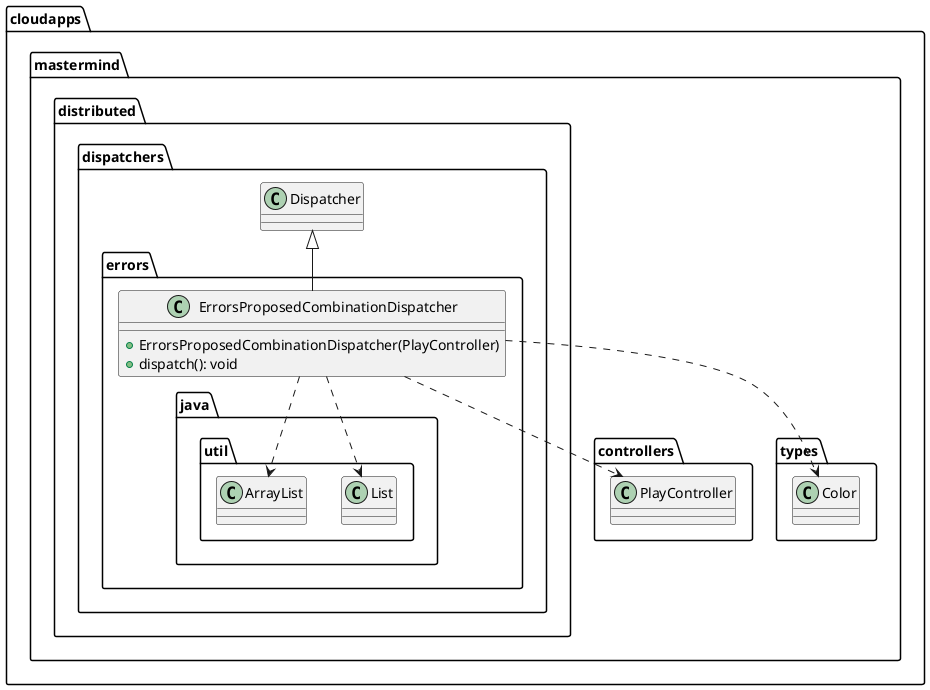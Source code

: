 @startuml Package **cloudapps.mastermind.distributed.dispatchers.errors**

package "cloudapps.mastermind.distributed.dispatchers.errors" {
  
  class ErrorsProposedCombinationDispatcher extends cloudapps.mastermind.distributed.dispatchers.Dispatcher {
    +ErrorsProposedCombinationDispatcher(PlayController)
    +dispatch(): void
  }

  ErrorsProposedCombinationDispatcher ..> cloudapps.mastermind.controllers.PlayController
  ErrorsProposedCombinationDispatcher ..> cloudapps.mastermind.types.Color
  ErrorsProposedCombinationDispatcher ..> java.util.List
  ErrorsProposedCombinationDispatcher ..> java.util.ArrayList

}

@enduml
